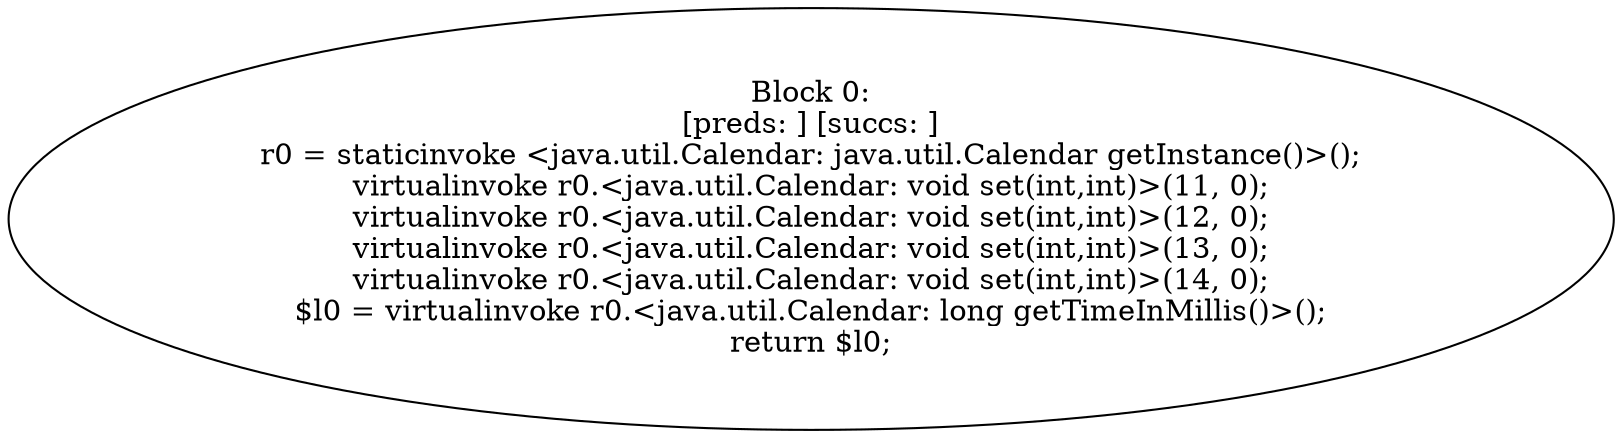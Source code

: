 digraph "unitGraph" {
    "Block 0:
[preds: ] [succs: ]
r0 = staticinvoke <java.util.Calendar: java.util.Calendar getInstance()>();
virtualinvoke r0.<java.util.Calendar: void set(int,int)>(11, 0);
virtualinvoke r0.<java.util.Calendar: void set(int,int)>(12, 0);
virtualinvoke r0.<java.util.Calendar: void set(int,int)>(13, 0);
virtualinvoke r0.<java.util.Calendar: void set(int,int)>(14, 0);
$l0 = virtualinvoke r0.<java.util.Calendar: long getTimeInMillis()>();
return $l0;
"
}
